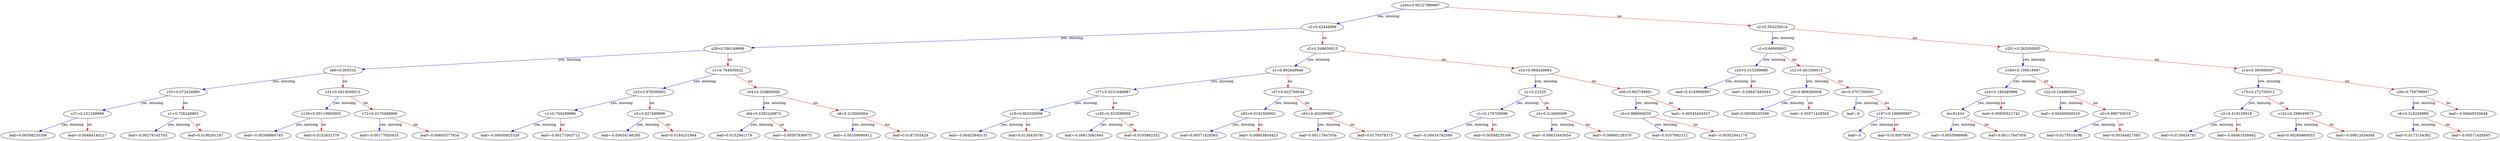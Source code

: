 digraph {
    graph [ rankdir=TB ]

    0 [ label="s204<0.00127999997" ]
    0 -> 1 [label="yes, missing" color="#0000FF"]
    0 -> 2 [label="no" color="#FF0000"]

    1 [ label="s2<0.42444998" ]
    1 -> 3 [label="yes, missing" color="#0000FF"]
    1 -> 4 [label="no" color="#FF0000"]

    3 [ label="s39<0.590149999" ]
    3 -> 7 [label="yes, missing" color="#0000FF"]
    3 -> 8 [label="no" color="#FF0000"]

    7 [ label="s66<0.005535" ]
    7 -> 15 [label="yes, missing" color="#0000FF"]
    7 -> 16 [label="no" color="#FF0000"]

    15 [ label="s55<0.072434999" ]
    15 -> 31 [label="yes, missing" color="#0000FF"]
    15 -> 32 [label="no" color="#FF0000"]

    31 [ label="s31<0.151299998" ]
    31 -> 59 [label="yes, missing" color="#0000FF"]
    31 -> 60 [label="no" color="#FF0000"]

    59 [ label="leaf=0.00588235306" ]

    60 [ label="leaf=-0.00484140217" ]

    32 [ label="s1<0.726249993" ]
    32 -> 61 [label="yes, missing" color="#0000FF"]
    32 -> 62 [label="no" color="#FF0000"]

    61 [ label="leaf=-0.00278145703" ]

    62 [ label="leaf=0.0180261247" ]

    16 [ label="s31<0.0414500013" ]
    16 -> 33 [label="yes, missing" color="#0000FF"]
    16 -> 34 [label="no" color="#FF0000"]

    33 [ label="s136<0.00119900005" ]
    33 -> 63 [label="yes, missing" color="#0000FF"]
    33 -> 64 [label="no" color="#FF0000"]

    63 [ label="leaf=-0.00308860745" ]

    64 [ label="leaf=0.0152631579" ]

    34 [ label="s72<0.0170499999" ]
    34 -> 65 [label="yes, missing" color="#0000FF"]
    34 -> 66 [label="no" color="#FF0000"]

    65 [ label="leaf=-0.00177650433" ]

    66 [ label="leaf=-0.00605377834" ]

    8 [ label="s1<0.764500022" ]
    8 -> 17 [label="yes, missing" color="#0000FF"]
    8 -> 18 [label="no" color="#FF0000"]

    17 [ label="s22<0.976300001" ]
    17 -> 35 [label="yes, missing" color="#0000FF"]
    17 -> 36 [label="no" color="#FF0000"]

    35 [ label="s1<0.704299986" ]
    35 -> 67 [label="yes, missing" color="#0000FF"]
    35 -> 68 [label="no" color="#FF0000"]

    67 [ label="leaf=-0.00650925329" ]

    68 [ label="leaf=-0.00171003712" ]

    36 [ label="s5<0.627499998" ]
    36 -> 69 [label="yes, missing" color="#0000FF"]
    36 -> 70 [label="no" color="#FF0000"]

    69 [ label="leaf=-0.00634146295" ]

    70 [ label="leaf=0.0184251964" ]

    18 [ label="s94<0.320800006" ]
    18 -> 37 [label="yes, missing" color="#0000FF"]
    18 -> 38 [label="no" color="#FF0000"]

    37 [ label="s84<0.0392249972" ]
    37 -> 71 [label="yes, missing" color="#0000FF"]
    37 -> 72 [label="no" color="#FF0000"]

    71 [ label="leaf=0.0152941179" ]

    72 [ label="leaf=-0.00507836975" ]

    38 [ label="s8<0.215000004" ]
    38 -> 73 [label="yes, missing" color="#0000FF"]
    38 -> 74 [label="no" color="#FF0000"]

    73 [ label="leaf=-0.00109090912" ]

    74 [ label="leaf=0.0187355429" ]

    4 [ label="s2<0.549650013" ]
    4 -> 9 [label="yes, missing" color="#0000FF"]
    4 -> 10 [label="no" color="#FF0000"]

    9 [ label="s1<0.992849946" ]
    9 -> 19 [label="yes, missing" color="#0000FF"]
    9 -> 20 [label="no" color="#FF0000"]

    19 [ label="s77<0.0231649987" ]
    19 -> 39 [label="yes, missing" color="#0000FF"]
    19 -> 40 [label="no" color="#FF0000"]

    39 [ label="s18<0.902350008" ]
    39 -> 75 [label="yes, missing" color="#0000FF"]
    39 -> 76 [label="no" color="#FF0000"]

    75 [ label="leaf=-0.00423940131" ]

    76 [ label="leaf=0.0130434781" ]

    40 [ label="s185<0.923599958" ]
    40 -> 77 [label="yes, missing" color="#0000FF"]
    40 -> 78 [label="no" color="#FF0000"]

    77 [ label="leaf=-0.00613061665" ]

    78 [ label="leaf=0.0105882352" ]

    20 [ label="s37<0.622750044" ]
    20 -> 41 [label="yes, missing" color="#0000FF"]
    20 -> 42 [label="no" color="#FF0000"]

    41 [ label="s83<0.0191500001" ]
    41 -> 79 [label="yes, missing" color="#0000FF"]
    41 -> 80 [label="no" color="#FF0000"]

    79 [ label="leaf=0.00571428565" ]

    80 [ label="leaf=-0.00603854423" ]

    42 [ label="s93<0.402099997" ]
    42 -> 81 [label="yes, missing" color="#0000FF"]
    42 -> 82 [label="no" color="#FF0000"]

    81 [ label="leaf=0.00117647054" ]

    82 [ label="leaf=0.0178378373" ]

    10 [ label="s52<0.969249964" ]
    10 -> 21 [label="yes, missing" color="#0000FF"]
    10 -> 22 [label="no" color="#FF0000"]

    21 [ label="s1<0.21525" ]
    21 -> 43 [label="yes, missing" color="#0000FF"]
    21 -> 44 [label="no" color="#FF0000"]

    43 [ label="s1<0.176799998" ]
    43 -> 83 [label="yes, missing" color="#0000FF"]
    43 -> 84 [label="no" color="#FF0000"]

    83 [ label="leaf=-0.00434782589" ]

    84 [ label="leaf=0.00588235306" ]

    44 [ label="s3<0.310400009" ]
    44 -> 85 [label="yes, missing" color="#0000FF"]
    44 -> 86 [label="no" color="#FF0000"]

    85 [ label="leaf=-0.00633443054" ]

    86 [ label="leaf=-0.00660128379" ]

    22 [ label="s50<0.802749991" ]
    22 -> 45 [label="yes, missing" color="#0000FF"]
    22 -> 46 [label="no" color="#FF0000"]

    45 [ label="s0<0.988000035" ]
    45 -> 87 [label="yes, missing" color="#0000FF"]
    45 -> 88 [label="no" color="#FF0000"]

    87 [ label="leaf=0.0107692312" ]

    88 [ label="leaf=-0.00352941174" ]

    46 [ label="leaf=-0.00545454537" ]

    2 [ label="s2<0.354250014" ]
    2 -> 5 [label="yes, missing" color="#0000FF"]
    2 -> 6 [label="no" color="#FF0000"]

    5 [ label="s1<0.66900003" ]
    5 -> 11 [label="yes, missing" color="#0000FF"]
    5 -> 12 [label="no" color="#FF0000"]

    11 [ label="s43<0.315299988" ]
    11 -> 23 [label="yes, missing" color="#0000FF"]
    11 -> 24 [label="no" color="#FF0000"]

    23 [ label="leaf=0.0149999997" ]

    24 [ label="leaf=-0.00647482043" ]

    12 [ label="s32<0.461300015" ]
    12 -> 25 [label="yes, missing" color="#0000FF"]
    12 -> 26 [label="no" color="#FF0000"]

    25 [ label="s0<0.869300008" ]
    25 -> 47 [label="yes, missing" color="#0000FF"]
    25 -> 48 [label="no" color="#FF0000"]

    47 [ label="leaf=0.00588235306" ]

    48 [ label="leaf=-0.00571428565" ]

    26 [ label="s6<0.0707350001" ]
    26 -> 49 [label="yes, missing" color="#0000FF"]
    26 -> 50 [label="no" color="#FF0000"]

    49 [ label="leaf=-0" ]

    50 [ label="s197<0.196999997" ]
    50 -> 89 [label="yes, missing" color="#0000FF"]
    50 -> 90 [label="no" color="#FF0000"]

    89 [ label="leaf=-0" ]

    90 [ label="leaf=0.019307958" ]

    6 [ label="s201<0.262950003" ]
    6 -> 13 [label="yes, missing" color="#0000FF"]
    6 -> 14 [label="no" color="#FF0000"]

    13 [ label="s160<0.109619997" ]
    13 -> 27 [label="yes, missing" color="#0000FF"]
    13 -> 28 [label="no" color="#FF0000"]

    27 [ label="s24<0.190449998" ]
    27 -> 51 [label="yes, missing" color="#0000FF"]
    27 -> 52 [label="no" color="#FF0000"]

    51 [ label="id<81434" ]
    51 -> 91 [label="yes, missing" color="#0000FF"]
    51 -> 92 [label="no" color="#FF0000"]

    91 [ label="leaf=-0.0055999998" ]

    92 [ label="leaf=0.00117647054" ]

    52 [ label="leaf=0.00956521742" ]

    28 [ label="s32<0.104890004" ]
    28 -> 53 [label="yes, missing" color="#0000FF"]
    28 -> 54 [label="no" color="#FF0000"]

    53 [ label="leaf=-0.00400000019" ]

    54 [ label="s0<0.999750018" ]
    54 -> 93 [label="yes, missing" color="#0000FF"]
    54 -> 94 [label="no" color="#FF0000"]

    93 [ label="leaf=0.0175510198" ]

    94 [ label="leaf=0.00344827585" ]

    14 [ label="s14<0.393900007" ]
    14 -> 29 [label="yes, missing" color="#0000FF"]
    14 -> 30 [label="no" color="#FF0000"]

    29 [ label="s75<0.272700012" ]
    29 -> 55 [label="yes, missing" color="#0000FF"]
    29 -> 56 [label="no" color="#FF0000"]

    55 [ label="s2<0.519150019" ]
    55 -> 95 [label="yes, missing" color="#0000FF"]
    55 -> 96 [label="no" color="#FF0000"]

    95 [ label="leaf=0.0130434781" ]

    96 [ label="leaf=-0.00461538462" ]

    56 [ label="s142<0.299049973" ]
    56 -> 97 [label="yes, missing" color="#0000FF"]
    56 -> 98 [label="no" color="#FF0000"]

    97 [ label="leaf=0.00260869553" ]

    98 [ label="leaf=-0.00612634048" ]

    30 [ label="s38<0.759799957" ]
    30 -> 57 [label="yes, missing" color="#0000FF"]
    30 -> 58 [label="no" color="#FF0000"]

    57 [ label="s6<0.319249988" ]
    57 -> 99 [label="yes, missing" color="#0000FF"]
    57 -> 100 [label="no" color="#FF0000"]

    99 [ label="leaf=0.0173154362" ]

    100 [ label="leaf=-0.00571428565" ]

    58 [ label="leaf=-0.00649350649" ]
}
